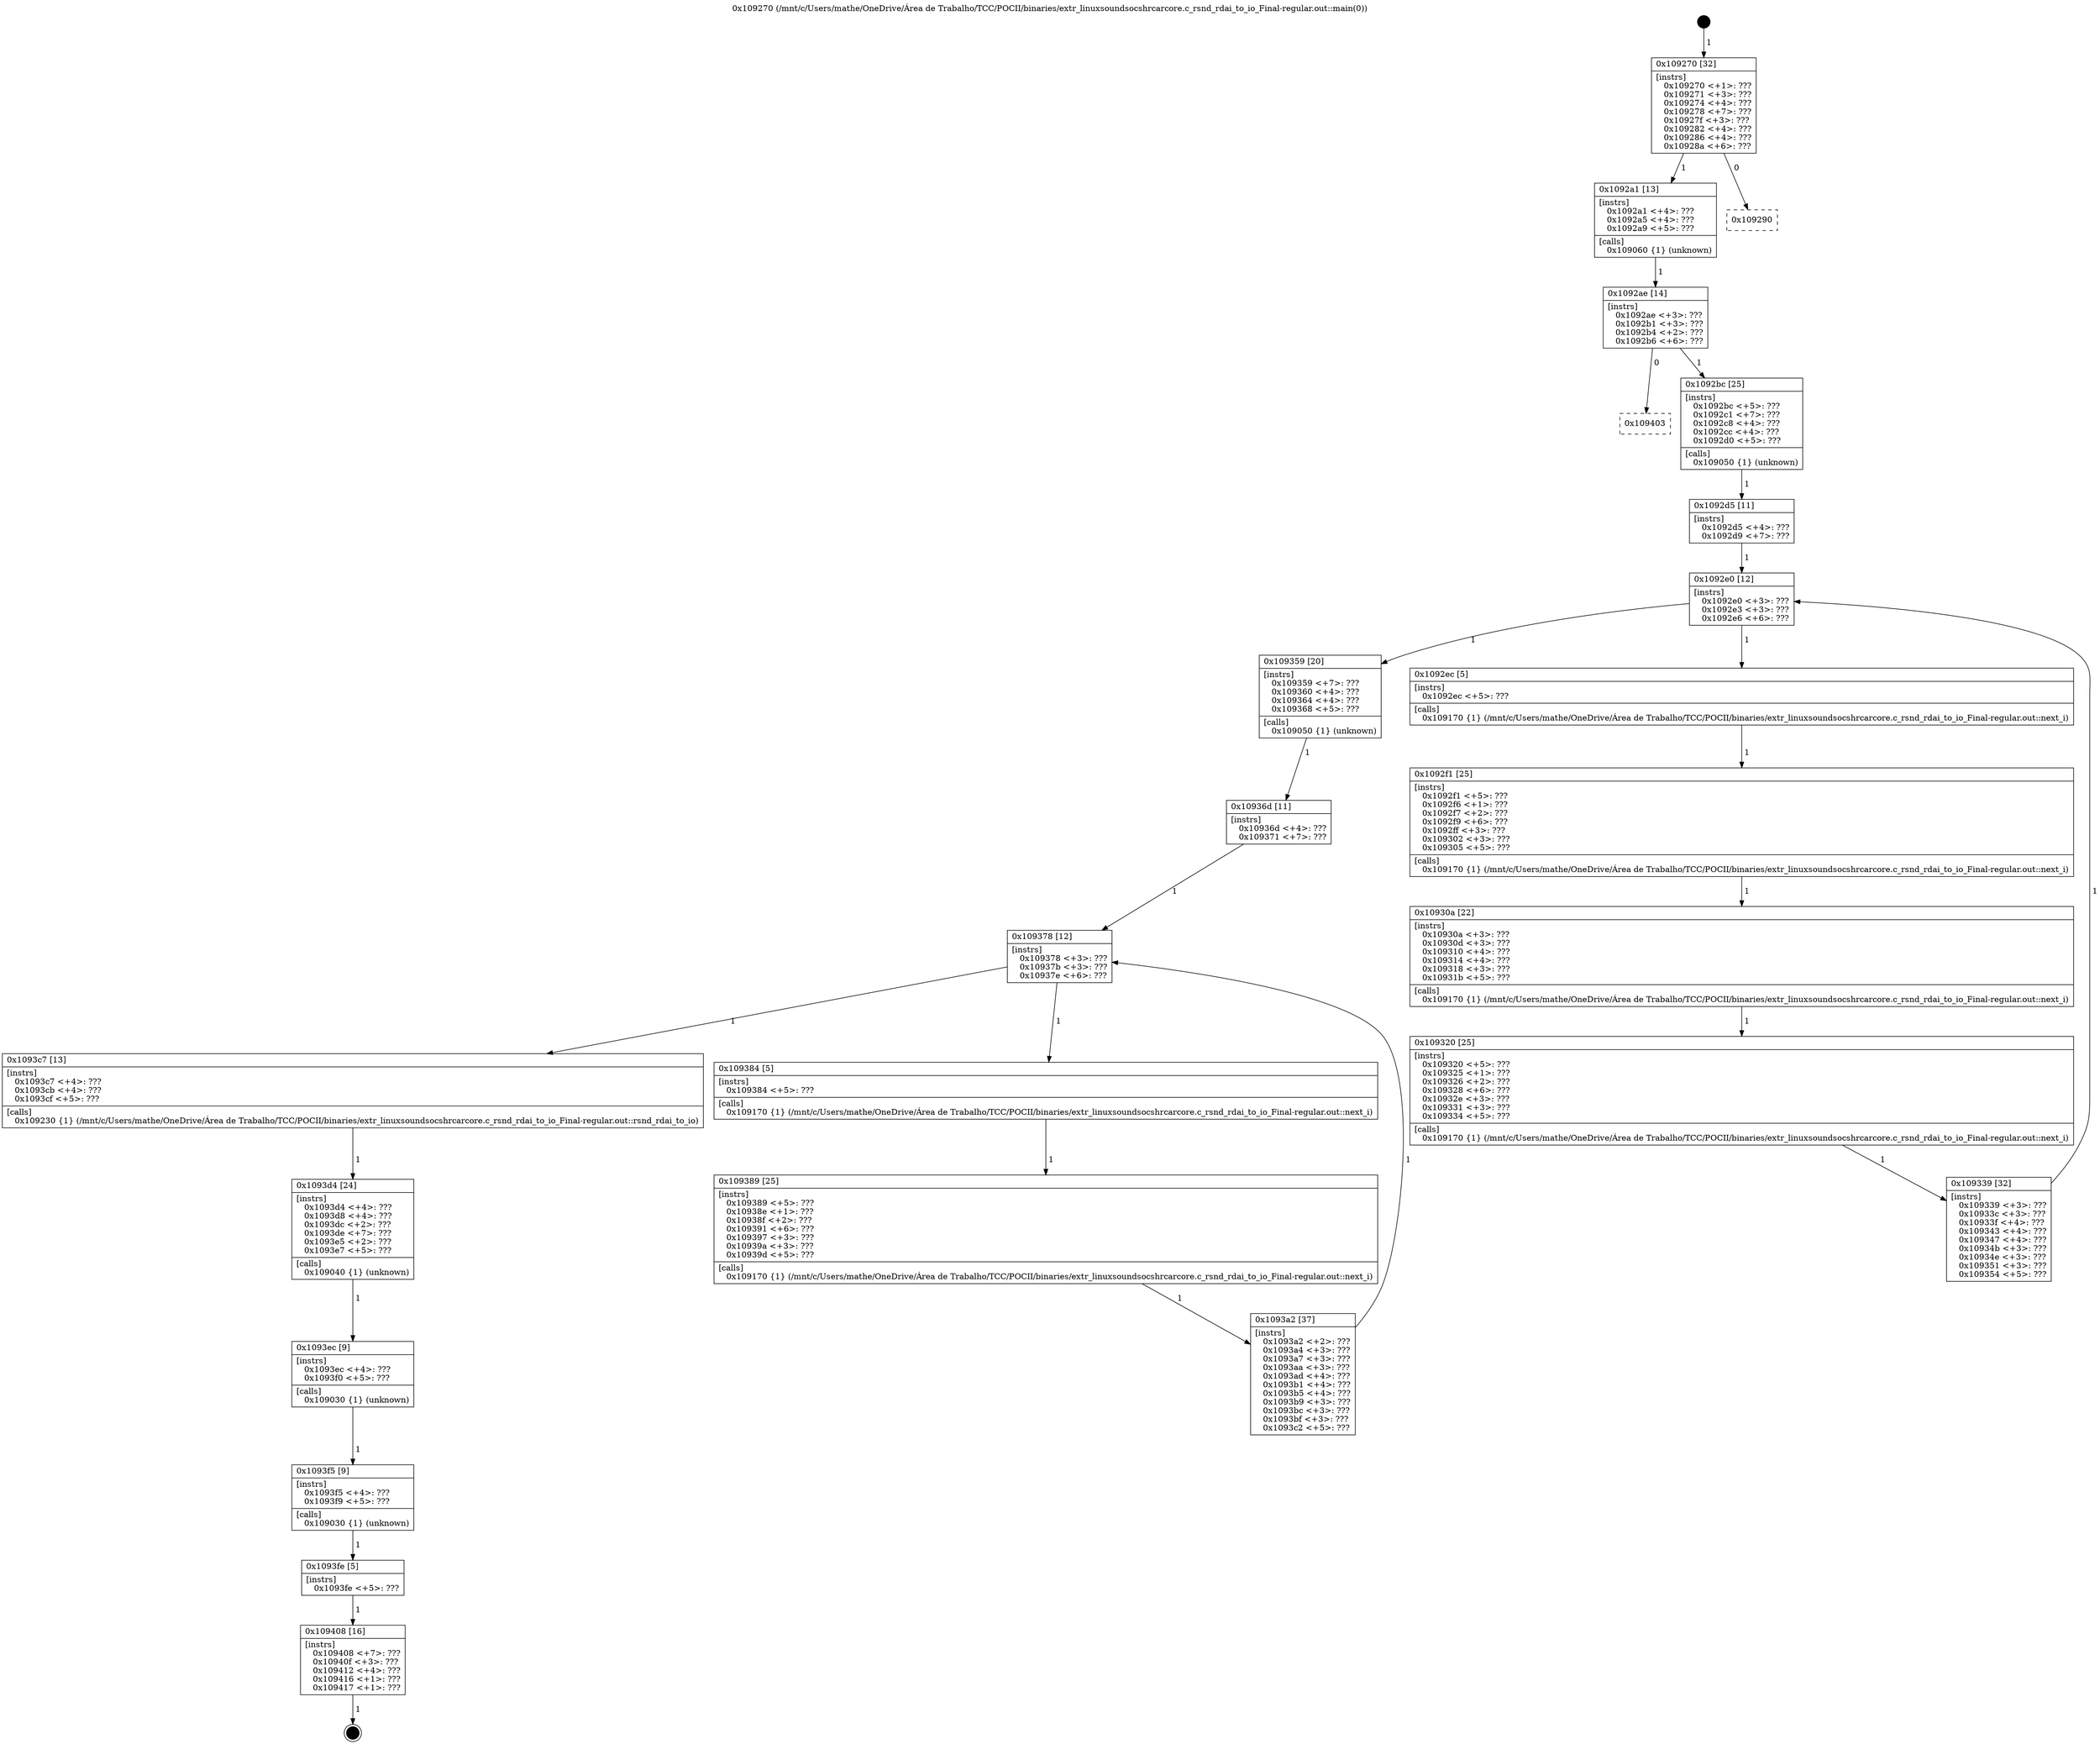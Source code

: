 digraph "0x109270" {
  label = "0x109270 (/mnt/c/Users/mathe/OneDrive/Área de Trabalho/TCC/POCII/binaries/extr_linuxsoundsocshrcarcore.c_rsnd_rdai_to_io_Final-regular.out::main(0))"
  labelloc = "t"
  node[shape=record]

  Entry [label="",width=0.3,height=0.3,shape=circle,fillcolor=black,style=filled]
  "0x109270" [label="{
     0x109270 [32]\l
     | [instrs]\l
     &nbsp;&nbsp;0x109270 \<+1\>: ???\l
     &nbsp;&nbsp;0x109271 \<+3\>: ???\l
     &nbsp;&nbsp;0x109274 \<+4\>: ???\l
     &nbsp;&nbsp;0x109278 \<+7\>: ???\l
     &nbsp;&nbsp;0x10927f \<+3\>: ???\l
     &nbsp;&nbsp;0x109282 \<+4\>: ???\l
     &nbsp;&nbsp;0x109286 \<+4\>: ???\l
     &nbsp;&nbsp;0x10928a \<+6\>: ???\l
  }"]
  "0x1092a1" [label="{
     0x1092a1 [13]\l
     | [instrs]\l
     &nbsp;&nbsp;0x1092a1 \<+4\>: ???\l
     &nbsp;&nbsp;0x1092a5 \<+4\>: ???\l
     &nbsp;&nbsp;0x1092a9 \<+5\>: ???\l
     | [calls]\l
     &nbsp;&nbsp;0x109060 \{1\} (unknown)\l
  }"]
  "0x109290" [label="{
     0x109290\l
  }", style=dashed]
  "0x1092ae" [label="{
     0x1092ae [14]\l
     | [instrs]\l
     &nbsp;&nbsp;0x1092ae \<+3\>: ???\l
     &nbsp;&nbsp;0x1092b1 \<+3\>: ???\l
     &nbsp;&nbsp;0x1092b4 \<+2\>: ???\l
     &nbsp;&nbsp;0x1092b6 \<+6\>: ???\l
  }"]
  "0x109403" [label="{
     0x109403\l
  }", style=dashed]
  "0x1092bc" [label="{
     0x1092bc [25]\l
     | [instrs]\l
     &nbsp;&nbsp;0x1092bc \<+5\>: ???\l
     &nbsp;&nbsp;0x1092c1 \<+7\>: ???\l
     &nbsp;&nbsp;0x1092c8 \<+4\>: ???\l
     &nbsp;&nbsp;0x1092cc \<+4\>: ???\l
     &nbsp;&nbsp;0x1092d0 \<+5\>: ???\l
     | [calls]\l
     &nbsp;&nbsp;0x109050 \{1\} (unknown)\l
  }"]
  Exit [label="",width=0.3,height=0.3,shape=circle,fillcolor=black,style=filled,peripheries=2]
  "0x1092e0" [label="{
     0x1092e0 [12]\l
     | [instrs]\l
     &nbsp;&nbsp;0x1092e0 \<+3\>: ???\l
     &nbsp;&nbsp;0x1092e3 \<+3\>: ???\l
     &nbsp;&nbsp;0x1092e6 \<+6\>: ???\l
  }"]
  "0x109359" [label="{
     0x109359 [20]\l
     | [instrs]\l
     &nbsp;&nbsp;0x109359 \<+7\>: ???\l
     &nbsp;&nbsp;0x109360 \<+4\>: ???\l
     &nbsp;&nbsp;0x109364 \<+4\>: ???\l
     &nbsp;&nbsp;0x109368 \<+5\>: ???\l
     | [calls]\l
     &nbsp;&nbsp;0x109050 \{1\} (unknown)\l
  }"]
  "0x1092ec" [label="{
     0x1092ec [5]\l
     | [instrs]\l
     &nbsp;&nbsp;0x1092ec \<+5\>: ???\l
     | [calls]\l
     &nbsp;&nbsp;0x109170 \{1\} (/mnt/c/Users/mathe/OneDrive/Área de Trabalho/TCC/POCII/binaries/extr_linuxsoundsocshrcarcore.c_rsnd_rdai_to_io_Final-regular.out::next_i)\l
  }"]
  "0x1092f1" [label="{
     0x1092f1 [25]\l
     | [instrs]\l
     &nbsp;&nbsp;0x1092f1 \<+5\>: ???\l
     &nbsp;&nbsp;0x1092f6 \<+1\>: ???\l
     &nbsp;&nbsp;0x1092f7 \<+2\>: ???\l
     &nbsp;&nbsp;0x1092f9 \<+6\>: ???\l
     &nbsp;&nbsp;0x1092ff \<+3\>: ???\l
     &nbsp;&nbsp;0x109302 \<+3\>: ???\l
     &nbsp;&nbsp;0x109305 \<+5\>: ???\l
     | [calls]\l
     &nbsp;&nbsp;0x109170 \{1\} (/mnt/c/Users/mathe/OneDrive/Área de Trabalho/TCC/POCII/binaries/extr_linuxsoundsocshrcarcore.c_rsnd_rdai_to_io_Final-regular.out::next_i)\l
  }"]
  "0x10930a" [label="{
     0x10930a [22]\l
     | [instrs]\l
     &nbsp;&nbsp;0x10930a \<+3\>: ???\l
     &nbsp;&nbsp;0x10930d \<+3\>: ???\l
     &nbsp;&nbsp;0x109310 \<+4\>: ???\l
     &nbsp;&nbsp;0x109314 \<+4\>: ???\l
     &nbsp;&nbsp;0x109318 \<+3\>: ???\l
     &nbsp;&nbsp;0x10931b \<+5\>: ???\l
     | [calls]\l
     &nbsp;&nbsp;0x109170 \{1\} (/mnt/c/Users/mathe/OneDrive/Área de Trabalho/TCC/POCII/binaries/extr_linuxsoundsocshrcarcore.c_rsnd_rdai_to_io_Final-regular.out::next_i)\l
  }"]
  "0x109320" [label="{
     0x109320 [25]\l
     | [instrs]\l
     &nbsp;&nbsp;0x109320 \<+5\>: ???\l
     &nbsp;&nbsp;0x109325 \<+1\>: ???\l
     &nbsp;&nbsp;0x109326 \<+2\>: ???\l
     &nbsp;&nbsp;0x109328 \<+6\>: ???\l
     &nbsp;&nbsp;0x10932e \<+3\>: ???\l
     &nbsp;&nbsp;0x109331 \<+3\>: ???\l
     &nbsp;&nbsp;0x109334 \<+5\>: ???\l
     | [calls]\l
     &nbsp;&nbsp;0x109170 \{1\} (/mnt/c/Users/mathe/OneDrive/Área de Trabalho/TCC/POCII/binaries/extr_linuxsoundsocshrcarcore.c_rsnd_rdai_to_io_Final-regular.out::next_i)\l
  }"]
  "0x109339" [label="{
     0x109339 [32]\l
     | [instrs]\l
     &nbsp;&nbsp;0x109339 \<+3\>: ???\l
     &nbsp;&nbsp;0x10933c \<+3\>: ???\l
     &nbsp;&nbsp;0x10933f \<+4\>: ???\l
     &nbsp;&nbsp;0x109343 \<+4\>: ???\l
     &nbsp;&nbsp;0x109347 \<+4\>: ???\l
     &nbsp;&nbsp;0x10934b \<+3\>: ???\l
     &nbsp;&nbsp;0x10934e \<+3\>: ???\l
     &nbsp;&nbsp;0x109351 \<+3\>: ???\l
     &nbsp;&nbsp;0x109354 \<+5\>: ???\l
  }"]
  "0x1092d5" [label="{
     0x1092d5 [11]\l
     | [instrs]\l
     &nbsp;&nbsp;0x1092d5 \<+4\>: ???\l
     &nbsp;&nbsp;0x1092d9 \<+7\>: ???\l
  }"]
  "0x109378" [label="{
     0x109378 [12]\l
     | [instrs]\l
     &nbsp;&nbsp;0x109378 \<+3\>: ???\l
     &nbsp;&nbsp;0x10937b \<+3\>: ???\l
     &nbsp;&nbsp;0x10937e \<+6\>: ???\l
  }"]
  "0x1093c7" [label="{
     0x1093c7 [13]\l
     | [instrs]\l
     &nbsp;&nbsp;0x1093c7 \<+4\>: ???\l
     &nbsp;&nbsp;0x1093cb \<+4\>: ???\l
     &nbsp;&nbsp;0x1093cf \<+5\>: ???\l
     | [calls]\l
     &nbsp;&nbsp;0x109230 \{1\} (/mnt/c/Users/mathe/OneDrive/Área de Trabalho/TCC/POCII/binaries/extr_linuxsoundsocshrcarcore.c_rsnd_rdai_to_io_Final-regular.out::rsnd_rdai_to_io)\l
  }"]
  "0x109384" [label="{
     0x109384 [5]\l
     | [instrs]\l
     &nbsp;&nbsp;0x109384 \<+5\>: ???\l
     | [calls]\l
     &nbsp;&nbsp;0x109170 \{1\} (/mnt/c/Users/mathe/OneDrive/Área de Trabalho/TCC/POCII/binaries/extr_linuxsoundsocshrcarcore.c_rsnd_rdai_to_io_Final-regular.out::next_i)\l
  }"]
  "0x109389" [label="{
     0x109389 [25]\l
     | [instrs]\l
     &nbsp;&nbsp;0x109389 \<+5\>: ???\l
     &nbsp;&nbsp;0x10938e \<+1\>: ???\l
     &nbsp;&nbsp;0x10938f \<+2\>: ???\l
     &nbsp;&nbsp;0x109391 \<+6\>: ???\l
     &nbsp;&nbsp;0x109397 \<+3\>: ???\l
     &nbsp;&nbsp;0x10939a \<+3\>: ???\l
     &nbsp;&nbsp;0x10939d \<+5\>: ???\l
     | [calls]\l
     &nbsp;&nbsp;0x109170 \{1\} (/mnt/c/Users/mathe/OneDrive/Área de Trabalho/TCC/POCII/binaries/extr_linuxsoundsocshrcarcore.c_rsnd_rdai_to_io_Final-regular.out::next_i)\l
  }"]
  "0x1093a2" [label="{
     0x1093a2 [37]\l
     | [instrs]\l
     &nbsp;&nbsp;0x1093a2 \<+2\>: ???\l
     &nbsp;&nbsp;0x1093a4 \<+3\>: ???\l
     &nbsp;&nbsp;0x1093a7 \<+3\>: ???\l
     &nbsp;&nbsp;0x1093aa \<+3\>: ???\l
     &nbsp;&nbsp;0x1093ad \<+4\>: ???\l
     &nbsp;&nbsp;0x1093b1 \<+4\>: ???\l
     &nbsp;&nbsp;0x1093b5 \<+4\>: ???\l
     &nbsp;&nbsp;0x1093b9 \<+3\>: ???\l
     &nbsp;&nbsp;0x1093bc \<+3\>: ???\l
     &nbsp;&nbsp;0x1093bf \<+3\>: ???\l
     &nbsp;&nbsp;0x1093c2 \<+5\>: ???\l
  }"]
  "0x10936d" [label="{
     0x10936d [11]\l
     | [instrs]\l
     &nbsp;&nbsp;0x10936d \<+4\>: ???\l
     &nbsp;&nbsp;0x109371 \<+7\>: ???\l
  }"]
  "0x1093d4" [label="{
     0x1093d4 [24]\l
     | [instrs]\l
     &nbsp;&nbsp;0x1093d4 \<+4\>: ???\l
     &nbsp;&nbsp;0x1093d8 \<+4\>: ???\l
     &nbsp;&nbsp;0x1093dc \<+2\>: ???\l
     &nbsp;&nbsp;0x1093de \<+7\>: ???\l
     &nbsp;&nbsp;0x1093e5 \<+2\>: ???\l
     &nbsp;&nbsp;0x1093e7 \<+5\>: ???\l
     | [calls]\l
     &nbsp;&nbsp;0x109040 \{1\} (unknown)\l
  }"]
  "0x1093ec" [label="{
     0x1093ec [9]\l
     | [instrs]\l
     &nbsp;&nbsp;0x1093ec \<+4\>: ???\l
     &nbsp;&nbsp;0x1093f0 \<+5\>: ???\l
     | [calls]\l
     &nbsp;&nbsp;0x109030 \{1\} (unknown)\l
  }"]
  "0x1093f5" [label="{
     0x1093f5 [9]\l
     | [instrs]\l
     &nbsp;&nbsp;0x1093f5 \<+4\>: ???\l
     &nbsp;&nbsp;0x1093f9 \<+5\>: ???\l
     | [calls]\l
     &nbsp;&nbsp;0x109030 \{1\} (unknown)\l
  }"]
  "0x1093fe" [label="{
     0x1093fe [5]\l
     | [instrs]\l
     &nbsp;&nbsp;0x1093fe \<+5\>: ???\l
  }"]
  "0x109408" [label="{
     0x109408 [16]\l
     | [instrs]\l
     &nbsp;&nbsp;0x109408 \<+7\>: ???\l
     &nbsp;&nbsp;0x10940f \<+3\>: ???\l
     &nbsp;&nbsp;0x109412 \<+4\>: ???\l
     &nbsp;&nbsp;0x109416 \<+1\>: ???\l
     &nbsp;&nbsp;0x109417 \<+1\>: ???\l
  }"]
  Entry -> "0x109270" [label=" 1"]
  "0x109270" -> "0x1092a1" [label=" 1"]
  "0x109270" -> "0x109290" [label=" 0"]
  "0x1092a1" -> "0x1092ae" [label=" 1"]
  "0x1092ae" -> "0x109403" [label=" 0"]
  "0x1092ae" -> "0x1092bc" [label=" 1"]
  "0x109408" -> Exit [label=" 1"]
  "0x1092bc" -> "0x1092d5" [label=" 1"]
  "0x1092e0" -> "0x109359" [label=" 1"]
  "0x1092e0" -> "0x1092ec" [label=" 1"]
  "0x1092ec" -> "0x1092f1" [label=" 1"]
  "0x1092f1" -> "0x10930a" [label=" 1"]
  "0x10930a" -> "0x109320" [label=" 1"]
  "0x109320" -> "0x109339" [label=" 1"]
  "0x1092d5" -> "0x1092e0" [label=" 1"]
  "0x109339" -> "0x1092e0" [label=" 1"]
  "0x109359" -> "0x10936d" [label=" 1"]
  "0x109378" -> "0x1093c7" [label=" 1"]
  "0x109378" -> "0x109384" [label=" 1"]
  "0x109384" -> "0x109389" [label=" 1"]
  "0x109389" -> "0x1093a2" [label=" 1"]
  "0x10936d" -> "0x109378" [label=" 1"]
  "0x1093a2" -> "0x109378" [label=" 1"]
  "0x1093c7" -> "0x1093d4" [label=" 1"]
  "0x1093d4" -> "0x1093ec" [label=" 1"]
  "0x1093ec" -> "0x1093f5" [label=" 1"]
  "0x1093f5" -> "0x1093fe" [label=" 1"]
  "0x1093fe" -> "0x109408" [label=" 1"]
}
